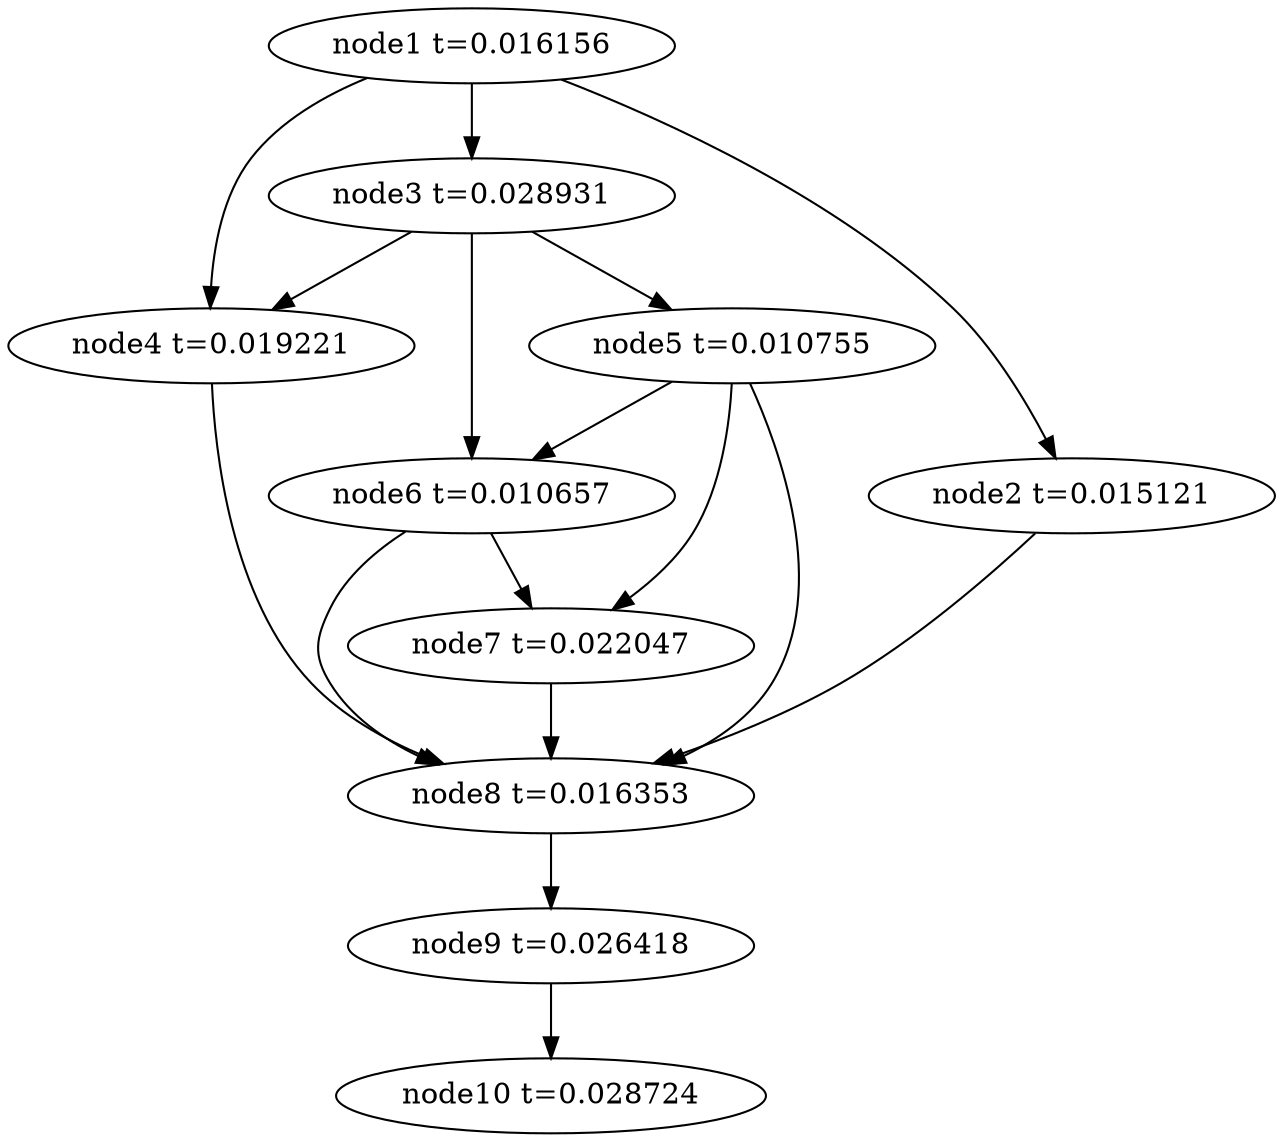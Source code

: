 digraph g{
	node10[label="node10 t=0.028724"]
	node9 -> node10
	node9[label="node9 t=0.026418"];
	node8 -> node9
	node8[label="node8 t=0.016353"];
	node7 -> node8
	node7[label="node7 t=0.022047"];
	node6 -> node8
	node6 -> node7
	node6[label="node6 t=0.010657"];
	node5 -> node8
	node5 -> node7
	node5 -> node6
	node5[label="node5 t=0.010755"];
	node4 -> node8
	node4[label="node4 t=0.019221"];
	node3 -> node6
	node3 -> node5
	node3 -> node4
	node3[label="node3 t=0.028931"];
	node2 -> node8
	node2[label="node2 t=0.015121"];
	node1 -> node4
	node1 -> node3
	node1 -> node2
	node1[label="node1 t=0.016156"];
}
